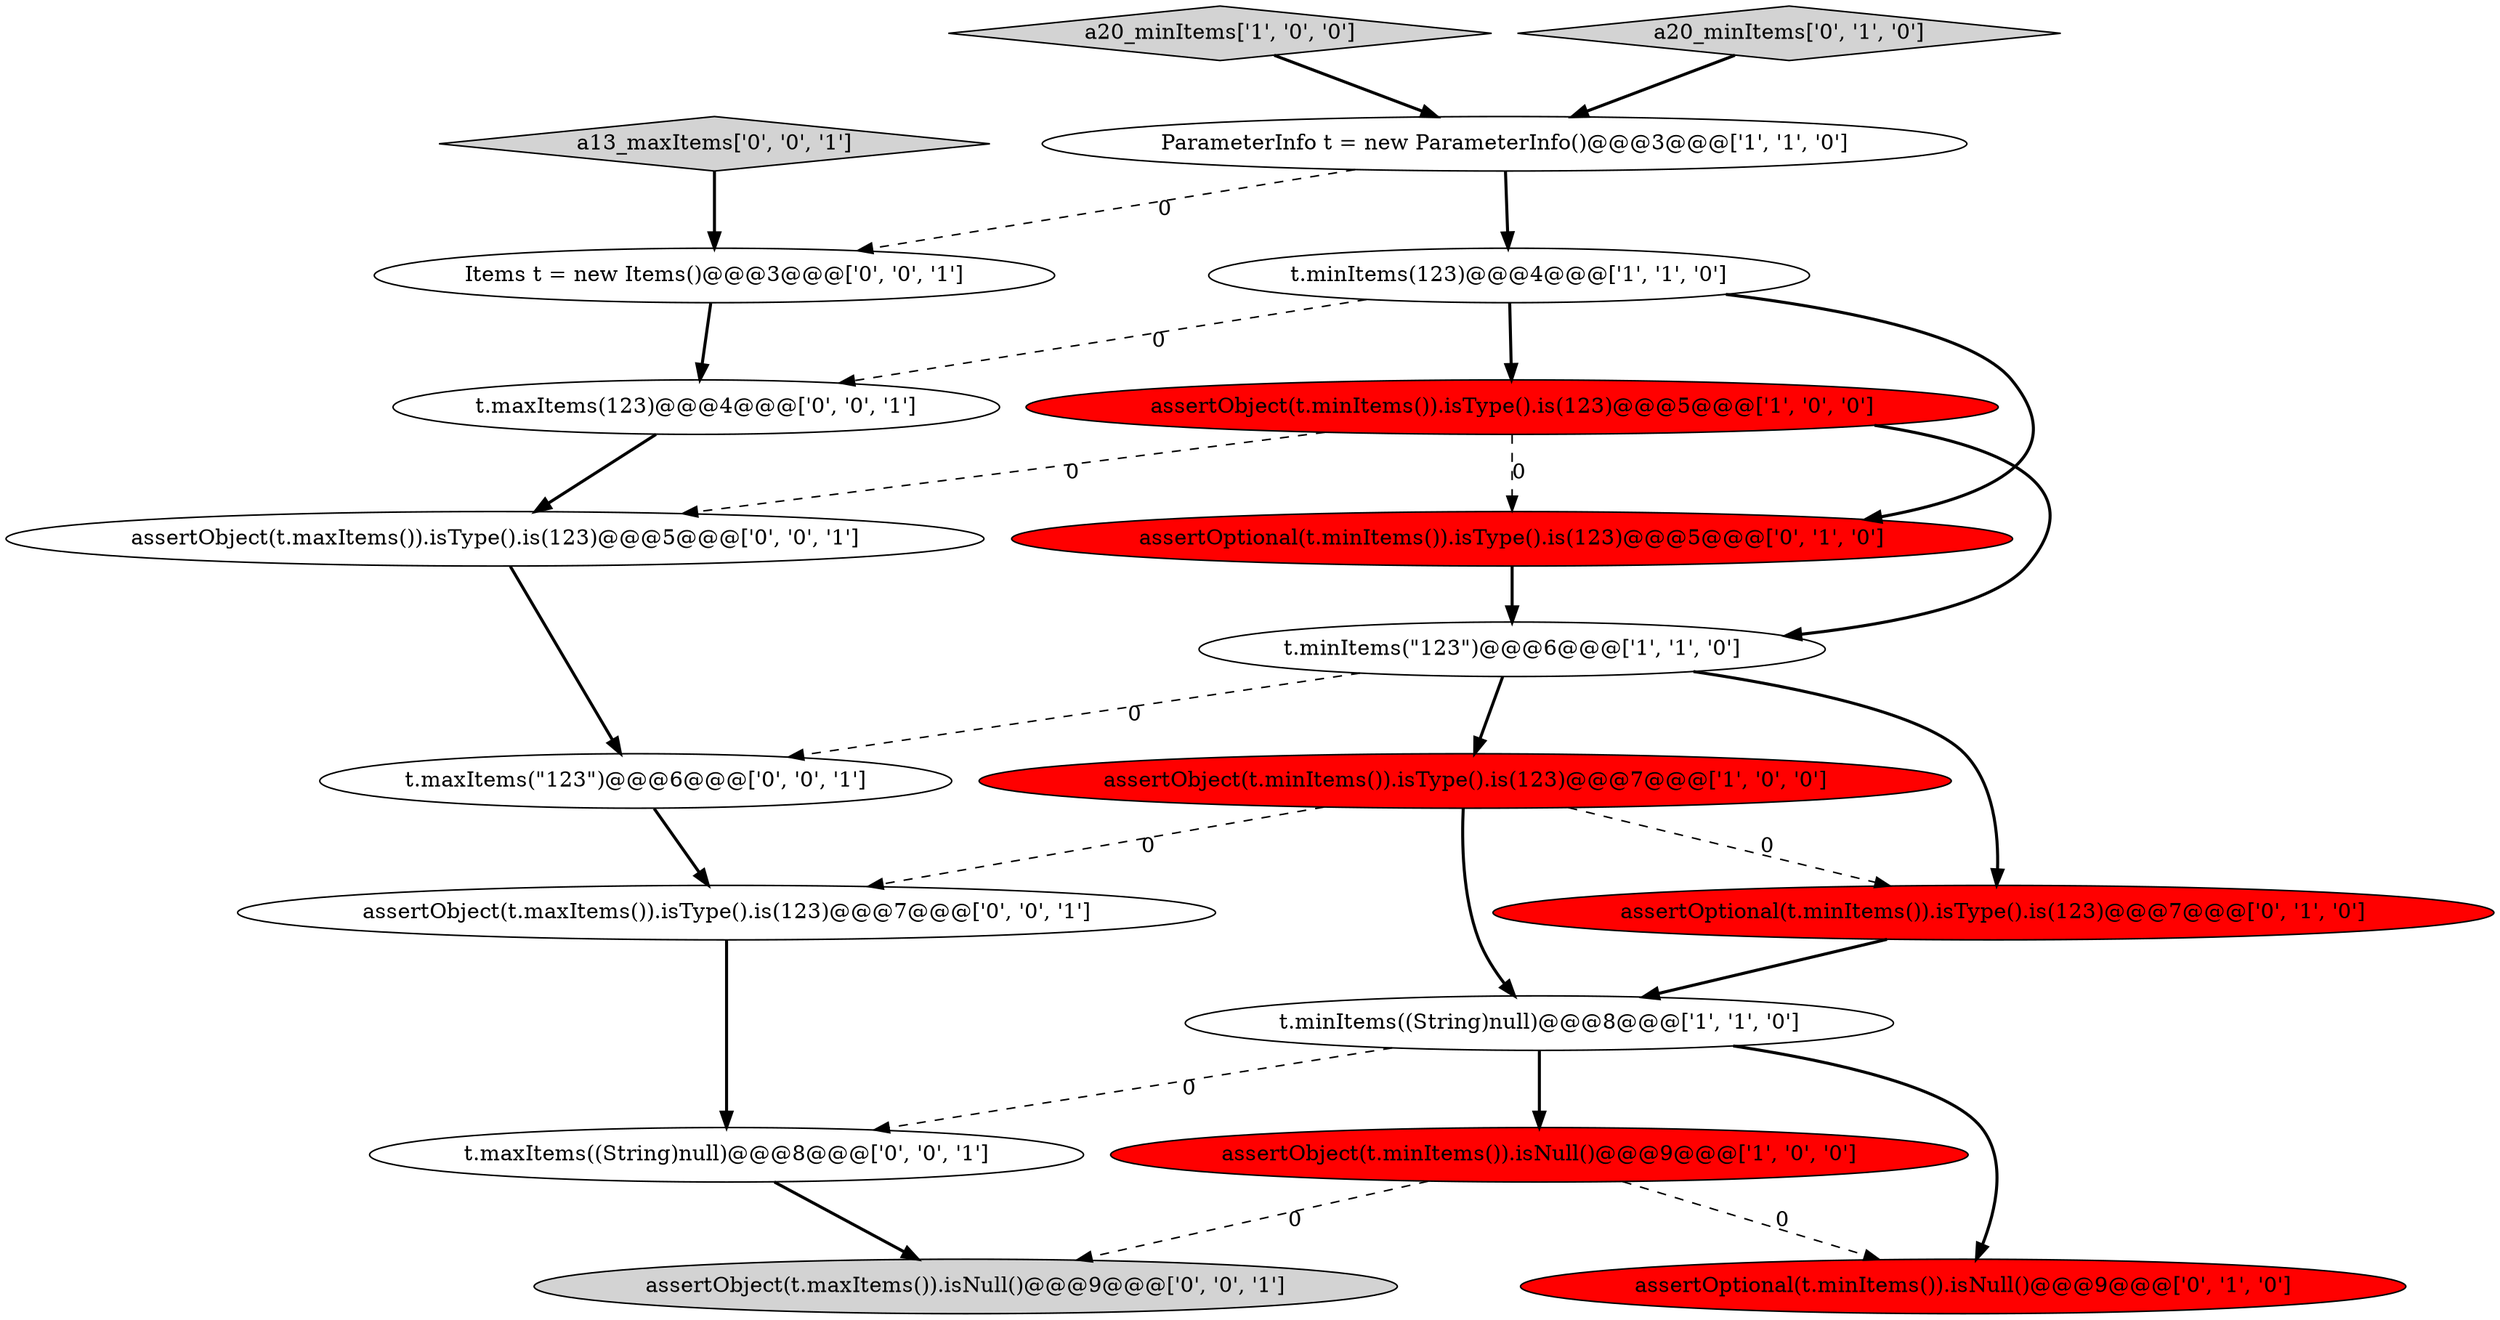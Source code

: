 digraph {
16 [style = filled, label = "Items t = new Items()@@@3@@@['0', '0', '1']", fillcolor = white, shape = ellipse image = "AAA0AAABBB3BBB"];
19 [style = filled, label = "t.maxItems((String)null)@@@8@@@['0', '0', '1']", fillcolor = white, shape = ellipse image = "AAA0AAABBB3BBB"];
18 [style = filled, label = "assertObject(t.maxItems()).isType().is(123)@@@7@@@['0', '0', '1']", fillcolor = white, shape = ellipse image = "AAA0AAABBB3BBB"];
3 [style = filled, label = "assertObject(t.minItems()).isType().is(123)@@@7@@@['1', '0', '0']", fillcolor = red, shape = ellipse image = "AAA1AAABBB1BBB"];
0 [style = filled, label = "t.minItems(123)@@@4@@@['1', '1', '0']", fillcolor = white, shape = ellipse image = "AAA0AAABBB1BBB"];
8 [style = filled, label = "assertOptional(t.minItems()).isNull()@@@9@@@['0', '1', '0']", fillcolor = red, shape = ellipse image = "AAA1AAABBB2BBB"];
7 [style = filled, label = "t.minItems((String)null)@@@8@@@['1', '1', '0']", fillcolor = white, shape = ellipse image = "AAA0AAABBB1BBB"];
11 [style = filled, label = "assertOptional(t.minItems()).isType().is(123)@@@5@@@['0', '1', '0']", fillcolor = red, shape = ellipse image = "AAA1AAABBB2BBB"];
1 [style = filled, label = "a20_minItems['1', '0', '0']", fillcolor = lightgray, shape = diamond image = "AAA0AAABBB1BBB"];
4 [style = filled, label = "assertObject(t.minItems()).isNull()@@@9@@@['1', '0', '0']", fillcolor = red, shape = ellipse image = "AAA1AAABBB1BBB"];
10 [style = filled, label = "a20_minItems['0', '1', '0']", fillcolor = lightgray, shape = diamond image = "AAA0AAABBB2BBB"];
5 [style = filled, label = "ParameterInfo t = new ParameterInfo()@@@3@@@['1', '1', '0']", fillcolor = white, shape = ellipse image = "AAA0AAABBB1BBB"];
12 [style = filled, label = "t.maxItems(\"123\")@@@6@@@['0', '0', '1']", fillcolor = white, shape = ellipse image = "AAA0AAABBB3BBB"];
14 [style = filled, label = "t.maxItems(123)@@@4@@@['0', '0', '1']", fillcolor = white, shape = ellipse image = "AAA0AAABBB3BBB"];
15 [style = filled, label = "assertObject(t.maxItems()).isNull()@@@9@@@['0', '0', '1']", fillcolor = lightgray, shape = ellipse image = "AAA0AAABBB3BBB"];
17 [style = filled, label = "assertObject(t.maxItems()).isType().is(123)@@@5@@@['0', '0', '1']", fillcolor = white, shape = ellipse image = "AAA0AAABBB3BBB"];
13 [style = filled, label = "a13_maxItems['0', '0', '1']", fillcolor = lightgray, shape = diamond image = "AAA0AAABBB3BBB"];
9 [style = filled, label = "assertOptional(t.minItems()).isType().is(123)@@@7@@@['0', '1', '0']", fillcolor = red, shape = ellipse image = "AAA1AAABBB2BBB"];
2 [style = filled, label = "t.minItems(\"123\")@@@6@@@['1', '1', '0']", fillcolor = white, shape = ellipse image = "AAA0AAABBB1BBB"];
6 [style = filled, label = "assertObject(t.minItems()).isType().is(123)@@@5@@@['1', '0', '0']", fillcolor = red, shape = ellipse image = "AAA1AAABBB1BBB"];
1->5 [style = bold, label=""];
0->6 [style = bold, label=""];
3->18 [style = dashed, label="0"];
2->3 [style = bold, label=""];
6->11 [style = dashed, label="0"];
18->19 [style = bold, label=""];
0->11 [style = bold, label=""];
14->17 [style = bold, label=""];
6->17 [style = dashed, label="0"];
7->4 [style = bold, label=""];
2->9 [style = bold, label=""];
9->7 [style = bold, label=""];
7->8 [style = bold, label=""];
13->16 [style = bold, label=""];
11->2 [style = bold, label=""];
6->2 [style = bold, label=""];
5->16 [style = dashed, label="0"];
0->14 [style = dashed, label="0"];
2->12 [style = dashed, label="0"];
17->12 [style = bold, label=""];
10->5 [style = bold, label=""];
5->0 [style = bold, label=""];
3->7 [style = bold, label=""];
3->9 [style = dashed, label="0"];
7->19 [style = dashed, label="0"];
4->15 [style = dashed, label="0"];
12->18 [style = bold, label=""];
4->8 [style = dashed, label="0"];
16->14 [style = bold, label=""];
19->15 [style = bold, label=""];
}
